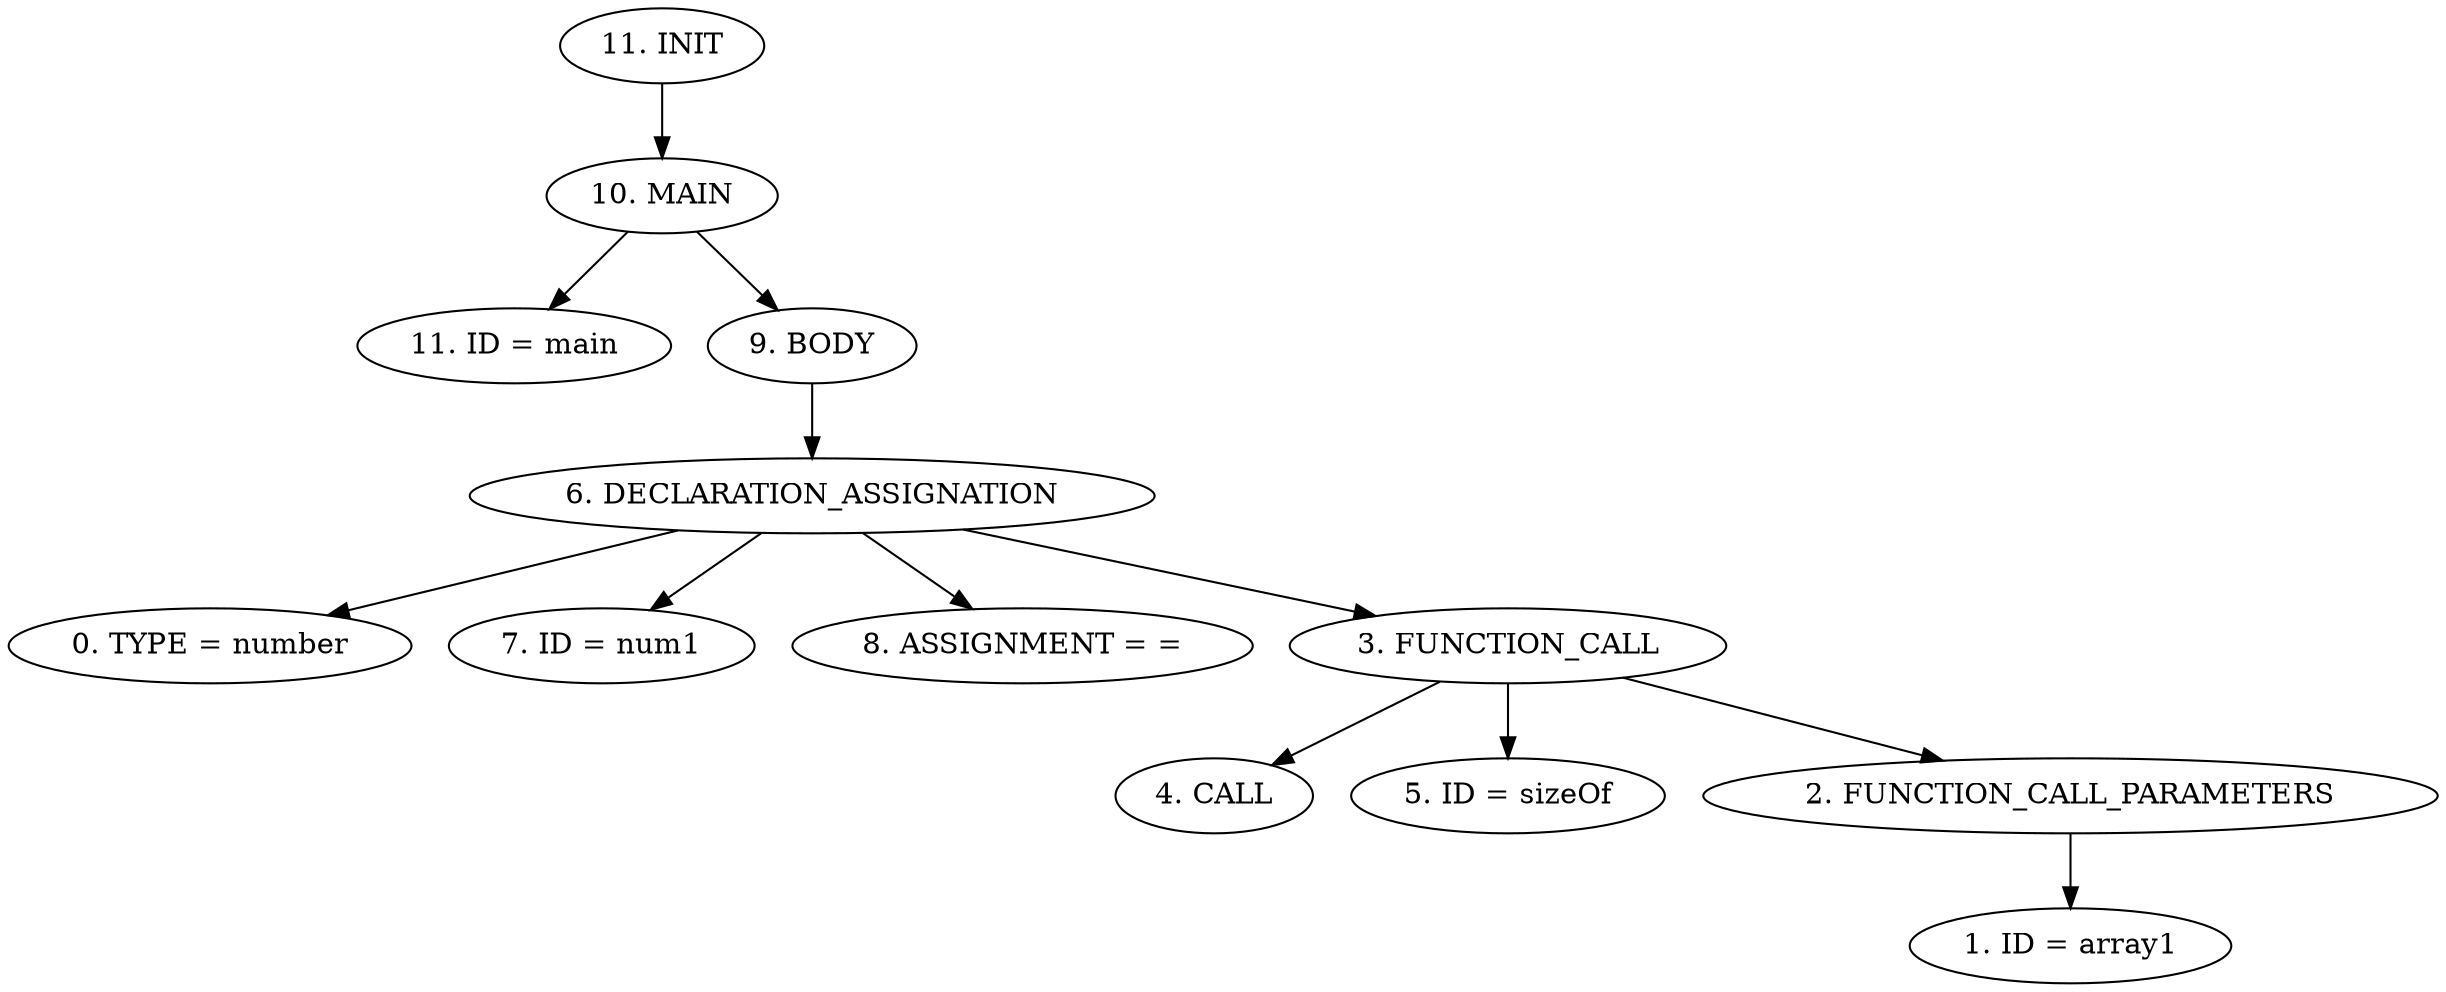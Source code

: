 digraph G {
"11. INIT"->"10. MAIN"
"10. MAIN"->"11. ID = main"
"10. MAIN"->"9. BODY"
"9. BODY"->"6. DECLARATION_ASSIGNATION"
"6. DECLARATION_ASSIGNATION"->"0. TYPE = number"
"6. DECLARATION_ASSIGNATION"->"7. ID = num1"
"6. DECLARATION_ASSIGNATION"->"8. ASSIGNMENT = ="
"6. DECLARATION_ASSIGNATION"->"3. FUNCTION_CALL"
"3. FUNCTION_CALL"->"4. CALL"
"3. FUNCTION_CALL"->"5. ID = sizeOf"
"3. FUNCTION_CALL"->"2. FUNCTION_CALL_PARAMETERS"
"2. FUNCTION_CALL_PARAMETERS"->"1. ID = array1"


}
